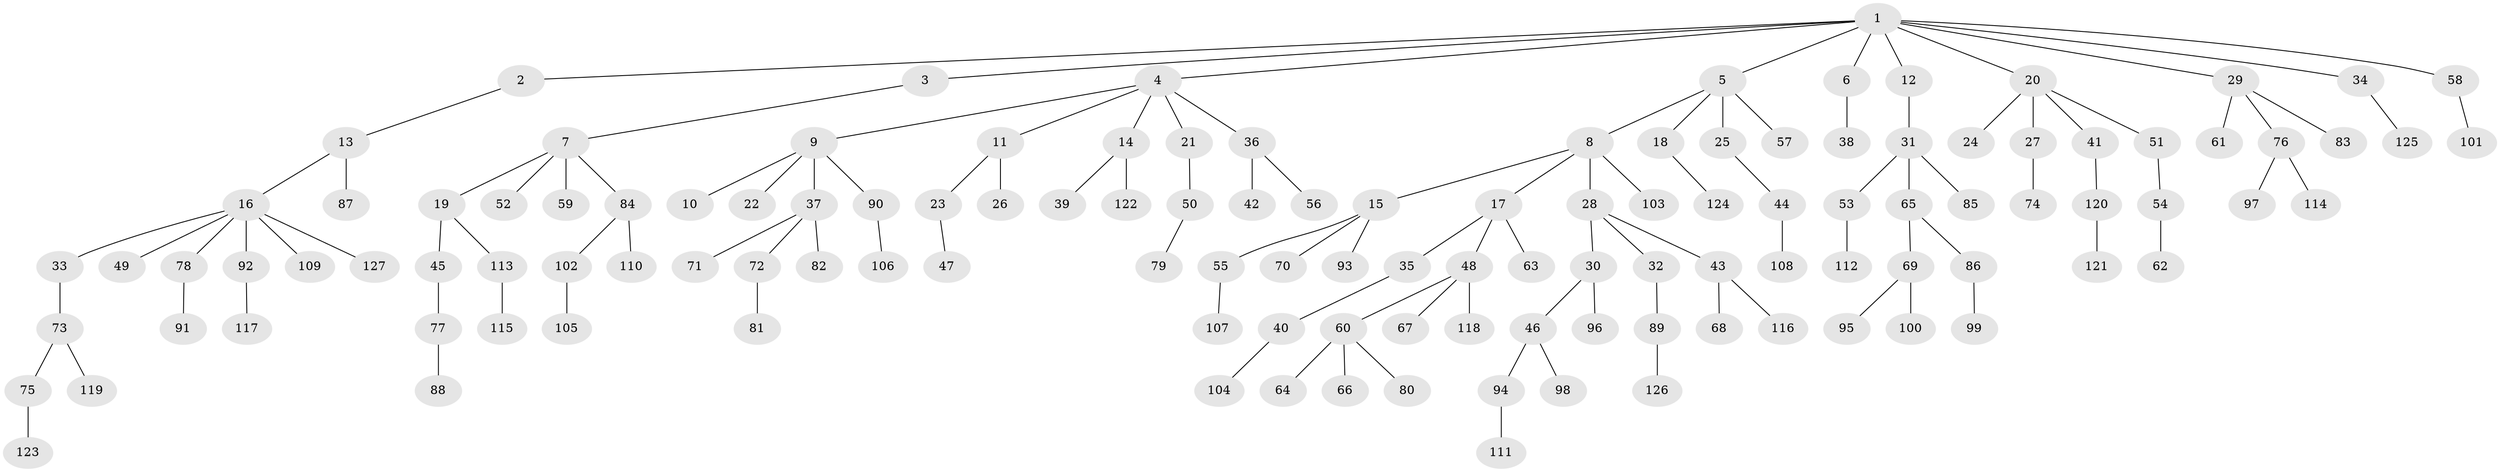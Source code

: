 // coarse degree distribution, {17: 0.013157894736842105, 2: 0.2631578947368421, 7: 0.02631578947368421, 1: 0.5789473684210527, 5: 0.02631578947368421, 6: 0.013157894736842105, 3: 0.06578947368421052, 4: 0.013157894736842105}
// Generated by graph-tools (version 1.1) at 2025/19/03/04/25 18:19:19]
// undirected, 127 vertices, 126 edges
graph export_dot {
graph [start="1"]
  node [color=gray90,style=filled];
  1;
  2;
  3;
  4;
  5;
  6;
  7;
  8;
  9;
  10;
  11;
  12;
  13;
  14;
  15;
  16;
  17;
  18;
  19;
  20;
  21;
  22;
  23;
  24;
  25;
  26;
  27;
  28;
  29;
  30;
  31;
  32;
  33;
  34;
  35;
  36;
  37;
  38;
  39;
  40;
  41;
  42;
  43;
  44;
  45;
  46;
  47;
  48;
  49;
  50;
  51;
  52;
  53;
  54;
  55;
  56;
  57;
  58;
  59;
  60;
  61;
  62;
  63;
  64;
  65;
  66;
  67;
  68;
  69;
  70;
  71;
  72;
  73;
  74;
  75;
  76;
  77;
  78;
  79;
  80;
  81;
  82;
  83;
  84;
  85;
  86;
  87;
  88;
  89;
  90;
  91;
  92;
  93;
  94;
  95;
  96;
  97;
  98;
  99;
  100;
  101;
  102;
  103;
  104;
  105;
  106;
  107;
  108;
  109;
  110;
  111;
  112;
  113;
  114;
  115;
  116;
  117;
  118;
  119;
  120;
  121;
  122;
  123;
  124;
  125;
  126;
  127;
  1 -- 2;
  1 -- 3;
  1 -- 4;
  1 -- 5;
  1 -- 6;
  1 -- 12;
  1 -- 20;
  1 -- 29;
  1 -- 34;
  1 -- 58;
  2 -- 13;
  3 -- 7;
  4 -- 9;
  4 -- 11;
  4 -- 14;
  4 -- 21;
  4 -- 36;
  5 -- 8;
  5 -- 18;
  5 -- 25;
  5 -- 57;
  6 -- 38;
  7 -- 19;
  7 -- 52;
  7 -- 59;
  7 -- 84;
  8 -- 15;
  8 -- 17;
  8 -- 28;
  8 -- 103;
  9 -- 10;
  9 -- 22;
  9 -- 37;
  9 -- 90;
  11 -- 23;
  11 -- 26;
  12 -- 31;
  13 -- 16;
  13 -- 87;
  14 -- 39;
  14 -- 122;
  15 -- 55;
  15 -- 70;
  15 -- 93;
  16 -- 33;
  16 -- 49;
  16 -- 78;
  16 -- 92;
  16 -- 109;
  16 -- 127;
  17 -- 35;
  17 -- 48;
  17 -- 63;
  18 -- 124;
  19 -- 45;
  19 -- 113;
  20 -- 24;
  20 -- 27;
  20 -- 41;
  20 -- 51;
  21 -- 50;
  23 -- 47;
  25 -- 44;
  27 -- 74;
  28 -- 30;
  28 -- 32;
  28 -- 43;
  29 -- 61;
  29 -- 76;
  29 -- 83;
  30 -- 46;
  30 -- 96;
  31 -- 53;
  31 -- 65;
  31 -- 85;
  32 -- 89;
  33 -- 73;
  34 -- 125;
  35 -- 40;
  36 -- 42;
  36 -- 56;
  37 -- 71;
  37 -- 72;
  37 -- 82;
  40 -- 104;
  41 -- 120;
  43 -- 68;
  43 -- 116;
  44 -- 108;
  45 -- 77;
  46 -- 94;
  46 -- 98;
  48 -- 60;
  48 -- 67;
  48 -- 118;
  50 -- 79;
  51 -- 54;
  53 -- 112;
  54 -- 62;
  55 -- 107;
  58 -- 101;
  60 -- 64;
  60 -- 66;
  60 -- 80;
  65 -- 69;
  65 -- 86;
  69 -- 95;
  69 -- 100;
  72 -- 81;
  73 -- 75;
  73 -- 119;
  75 -- 123;
  76 -- 97;
  76 -- 114;
  77 -- 88;
  78 -- 91;
  84 -- 102;
  84 -- 110;
  86 -- 99;
  89 -- 126;
  90 -- 106;
  92 -- 117;
  94 -- 111;
  102 -- 105;
  113 -- 115;
  120 -- 121;
}
